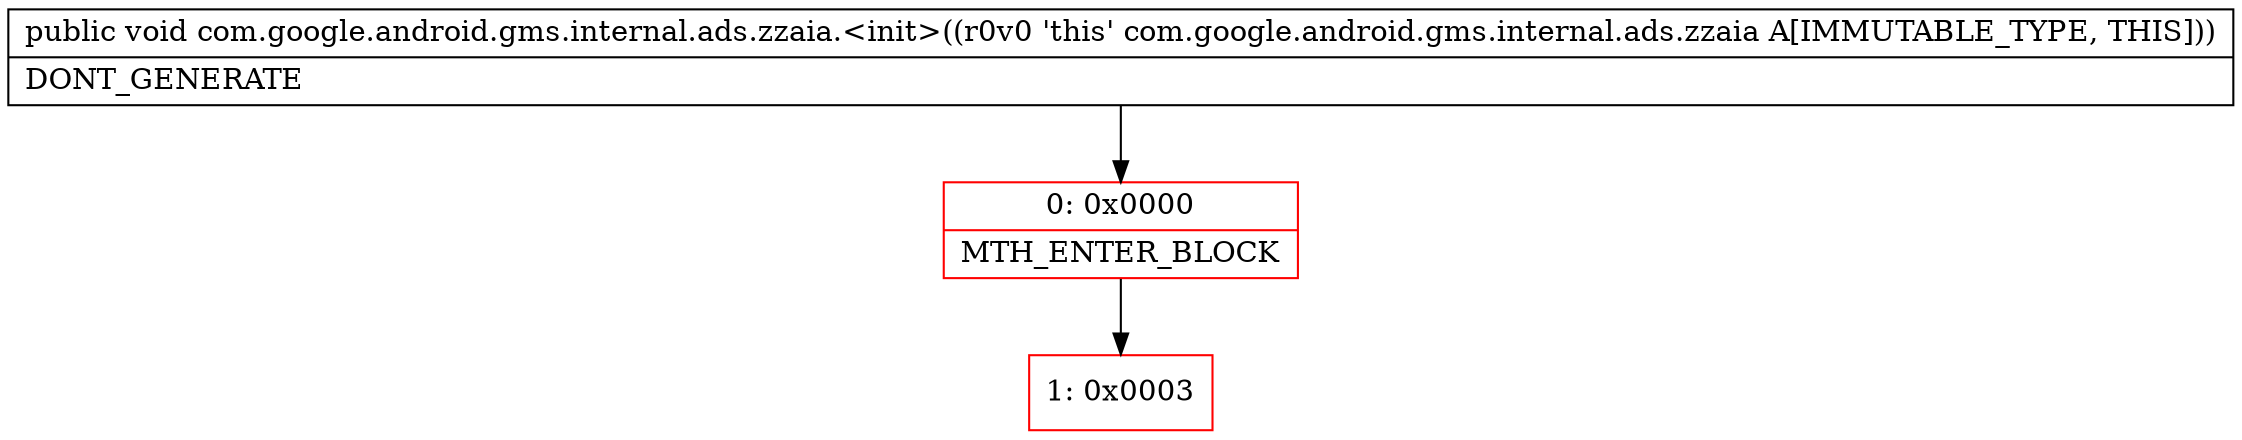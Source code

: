digraph "CFG forcom.google.android.gms.internal.ads.zzaia.\<init\>()V" {
subgraph cluster_Region_1864146458 {
label = "R(0)";
node [shape=record,color=blue];
}
Node_0 [shape=record,color=red,label="{0\:\ 0x0000|MTH_ENTER_BLOCK\l}"];
Node_1 [shape=record,color=red,label="{1\:\ 0x0003}"];
MethodNode[shape=record,label="{public void com.google.android.gms.internal.ads.zzaia.\<init\>((r0v0 'this' com.google.android.gms.internal.ads.zzaia A[IMMUTABLE_TYPE, THIS]))  | DONT_GENERATE\l}"];
MethodNode -> Node_0;
Node_0 -> Node_1;
}

